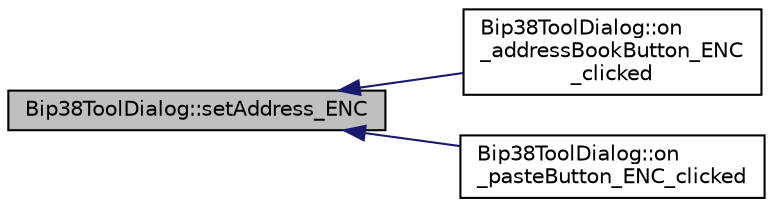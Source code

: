 digraph "Bip38ToolDialog::setAddress_ENC"
{
  edge [fontname="Helvetica",fontsize="10",labelfontname="Helvetica",labelfontsize="10"];
  node [fontname="Helvetica",fontsize="10",shape=record];
  rankdir="LR";
  Node194 [label="Bip38ToolDialog::setAddress_ENC",height=0.2,width=0.4,color="black", fillcolor="grey75", style="filled", fontcolor="black"];
  Node194 -> Node195 [dir="back",color="midnightblue",fontsize="10",style="solid",fontname="Helvetica"];
  Node195 [label="Bip38ToolDialog::on\l_addressBookButton_ENC\l_clicked",height=0.2,width=0.4,color="black", fillcolor="white", style="filled",URL="$class_bip38_tool_dialog.html#a7551549c8777106ec5c4e9abae2f70e2"];
  Node194 -> Node196 [dir="back",color="midnightblue",fontsize="10",style="solid",fontname="Helvetica"];
  Node196 [label="Bip38ToolDialog::on\l_pasteButton_ENC_clicked",height=0.2,width=0.4,color="black", fillcolor="white", style="filled",URL="$class_bip38_tool_dialog.html#aa00282037a87f7748ece664fe4f073eb"];
}
